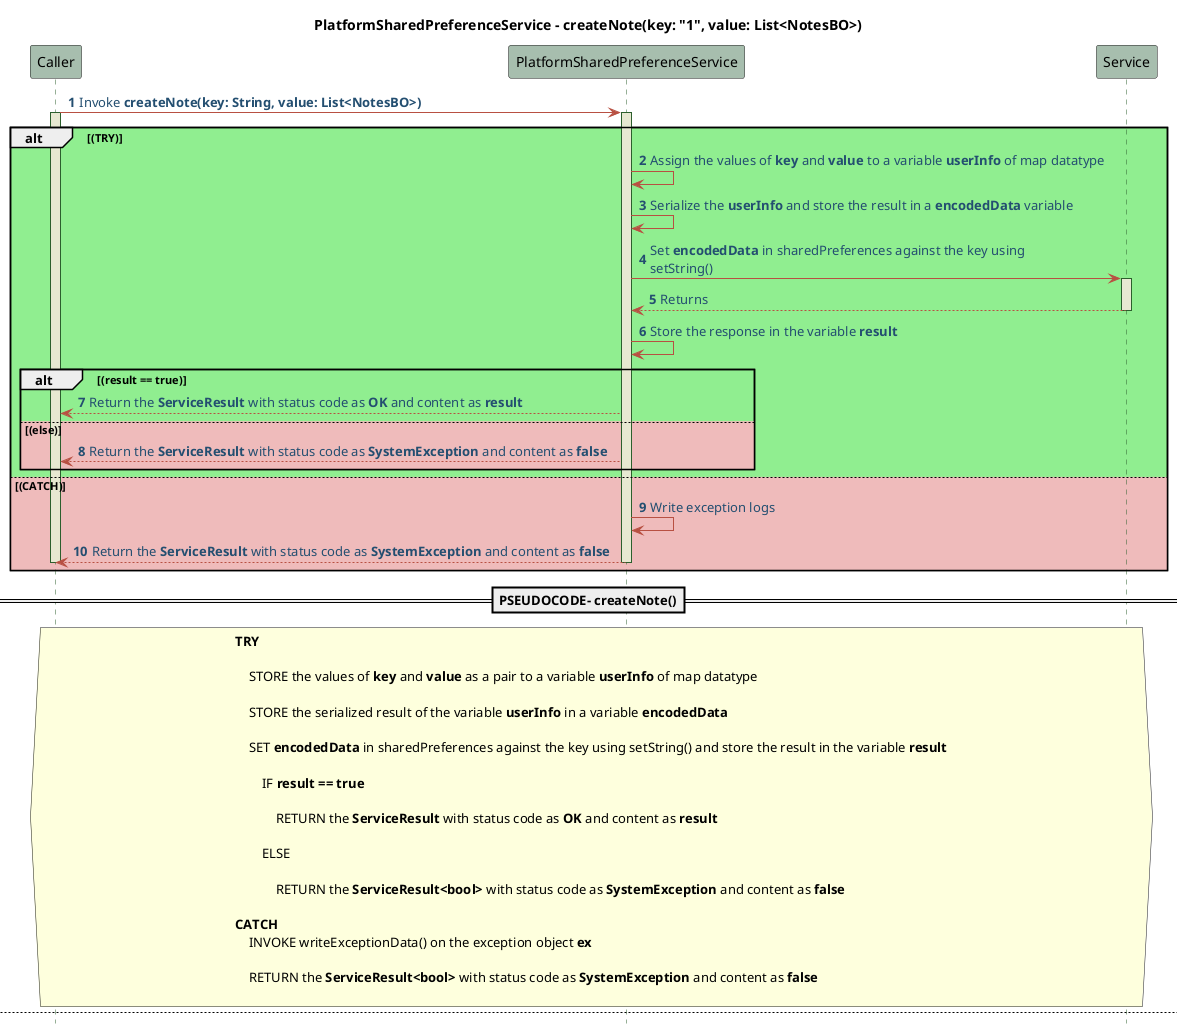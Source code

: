 @startuml PlatformSharedPreferenceService-Sequence-Psuedo

!define POSITIVERESPONSE 90EE90

!define NEGATIVEERESPONSE EFBBBB

!define NUETRALRESPONSE F2DC79

skinparam sequence{
    ParticipantBackgroundColor #A7BEAE

    LifeLineBackgroundColor #E7E8D1

    LifeLineBorderColor #2C5F2D

    ActorBackgroundColor #FC766AFF

    ActorBorderColor #FC766AFF

    ArrowColor #B85042

    ArrowFontColor #234E70

}

title PlatformSharedPreferenceService - createNote(key: "1", value: List<NotesBO>)
autonumber 1
hide footbox
Caller -> PlatformSharedPreferenceService : Invoke **createNote(key: String, value: List<NotesBO>)**
activate Caller
activate PlatformSharedPreferenceService
alt #POSITIVERESPONSE (TRY)
    PlatformSharedPreferenceService -> PlatformSharedPreferenceService : Assign the values of **key** and **value** to a variable **userInfo** of map datatype
    PlatformSharedPreferenceService -> PlatformSharedPreferenceService : Serialize the **userInfo** and store the result in a **encodedData** variable
    PlatformSharedPreferenceService -> Service : Set **encodedData** in sharedPreferences against the key using \nsetString() 
    activate Service
    Service --> PlatformSharedPreferenceService : Returns
    deactivate Service 
    PlatformSharedPreferenceService -> PlatformSharedPreferenceService : Store the response in the variable **result**
    alt #POSITIVERESPONSE (**result** == true)
        PlatformSharedPreferenceService --> Caller : Return the **ServiceResult** with status code as **OK** and content as **result**
    else #NEGATIVEERESPONSE (else)
        PlatformSharedPreferenceService --> Caller :  Return the **ServiceResult** with status code as **SystemException** and content as **false**
    end
else #NEGATIVEERESPONSE (CATCH)
    PlatformSharedPreferenceService -> PlatformSharedPreferenceService : Write exception logs
    PlatformSharedPreferenceService --> Caller :  Return the **ServiceResult** with status code as **SystemException** and content as **false**
    deactivate PlatformSharedPreferenceService 
    deactivate Caller 
end

==PSEUDOCODE- createNote()==
    hnote across
        **TRY** 

            STORE the values of **key** and **value** as a pair to a variable **userInfo** of map datatype

            STORE the serialized result of the variable **userInfo** in a variable **encodedData**

            SET **encodedData** in sharedPreferences against the key using setString() and store the result in the variable **result**

                IF **result == true**

                    RETURN the **ServiceResult** with status code as **OK** and content as **result**
            
                ELSE 

                    RETURN the **ServiceResult<bool>** with status code as **SystemException** and content as **false**

        **CATCH** 
            INVOKE writeExceptionData() on the exception object **ex**

            RETURN the **ServiceResult<bool>** with status code as **SystemException** and content as **false**

    end hnote


newpage  PlatformSharedPreferenceService - retrieveNote()
autonumber 1 
hide footbox 
autonumber 1
hide footbox
Caller -> PlatformSharedPreferenceService : Invoke **retrieveNote(key: String)**
activate Caller
activate PlatformSharedPreferenceService
alt #POSITIVERESPONSE (TRY)
    PlatformSharedPreferenceService -> Service : Set **key** in sharedPreferences using getString() 
    activate Service
    Service --> PlatformSharedPreferenceService : Returns 
    deactivate Service 
    PlatformSharedPreferenceService -> PlatformSharedPreferenceService : Store the result in the variable **retrievedData**
    PlatformSharedPreferenceService -> PlatformSharedPreferenceService : Deserialize **retrievedData** and store it in the variable **decodedData**
    alt #POSITIVERESPONSE (**decodedData** != null)
        PlatformSharedPreferenceService --> Caller : Return the **ServiceResult** with status code as **OK** and content as **decodedData**
    else #NEGATIVEERESPONSE (else)
        PlatformSharedPreferenceService --> Caller :  Return the **ServiceResult** with status code as **SystemException** and content as **null**
    end
else #NEGATIVEERESPONSE (CATCH)
    PlatformSharedPreferenceService -> PlatformSharedPreferenceService : Write exception logs 
    PlatformSharedPreferenceService --> Caller :  Return the **ServiceResult** with status code as **SystemException** and content as **null**
    deactivate PlatformSharedPreferenceService 
    deactivate Caller 
end

==PSEUDOCODE- retrieveNote()==
    hnote across
        **TRY** 

            SET **key** in sharedPreferences using setString() and store the result in the variable **retrievedData**

            STORE the deserialized data of **retrievedData** in the variable **decodedData** 

                **IF decodedData != null**

                    RETURN the **ServiceResult** with status code as **OK** and content as **decodedData**
            
                **ELSE**

                    RETURN the **ServiceResult<bool>** with status code as **SystemException** and content as **null**

        **CATCH** 

            INVOKE writeExceptionData() on the exception object **ex**

            RETURN the **ServiceResult<bool>** with status code as **SystemException** and content as **null**

    end hnote